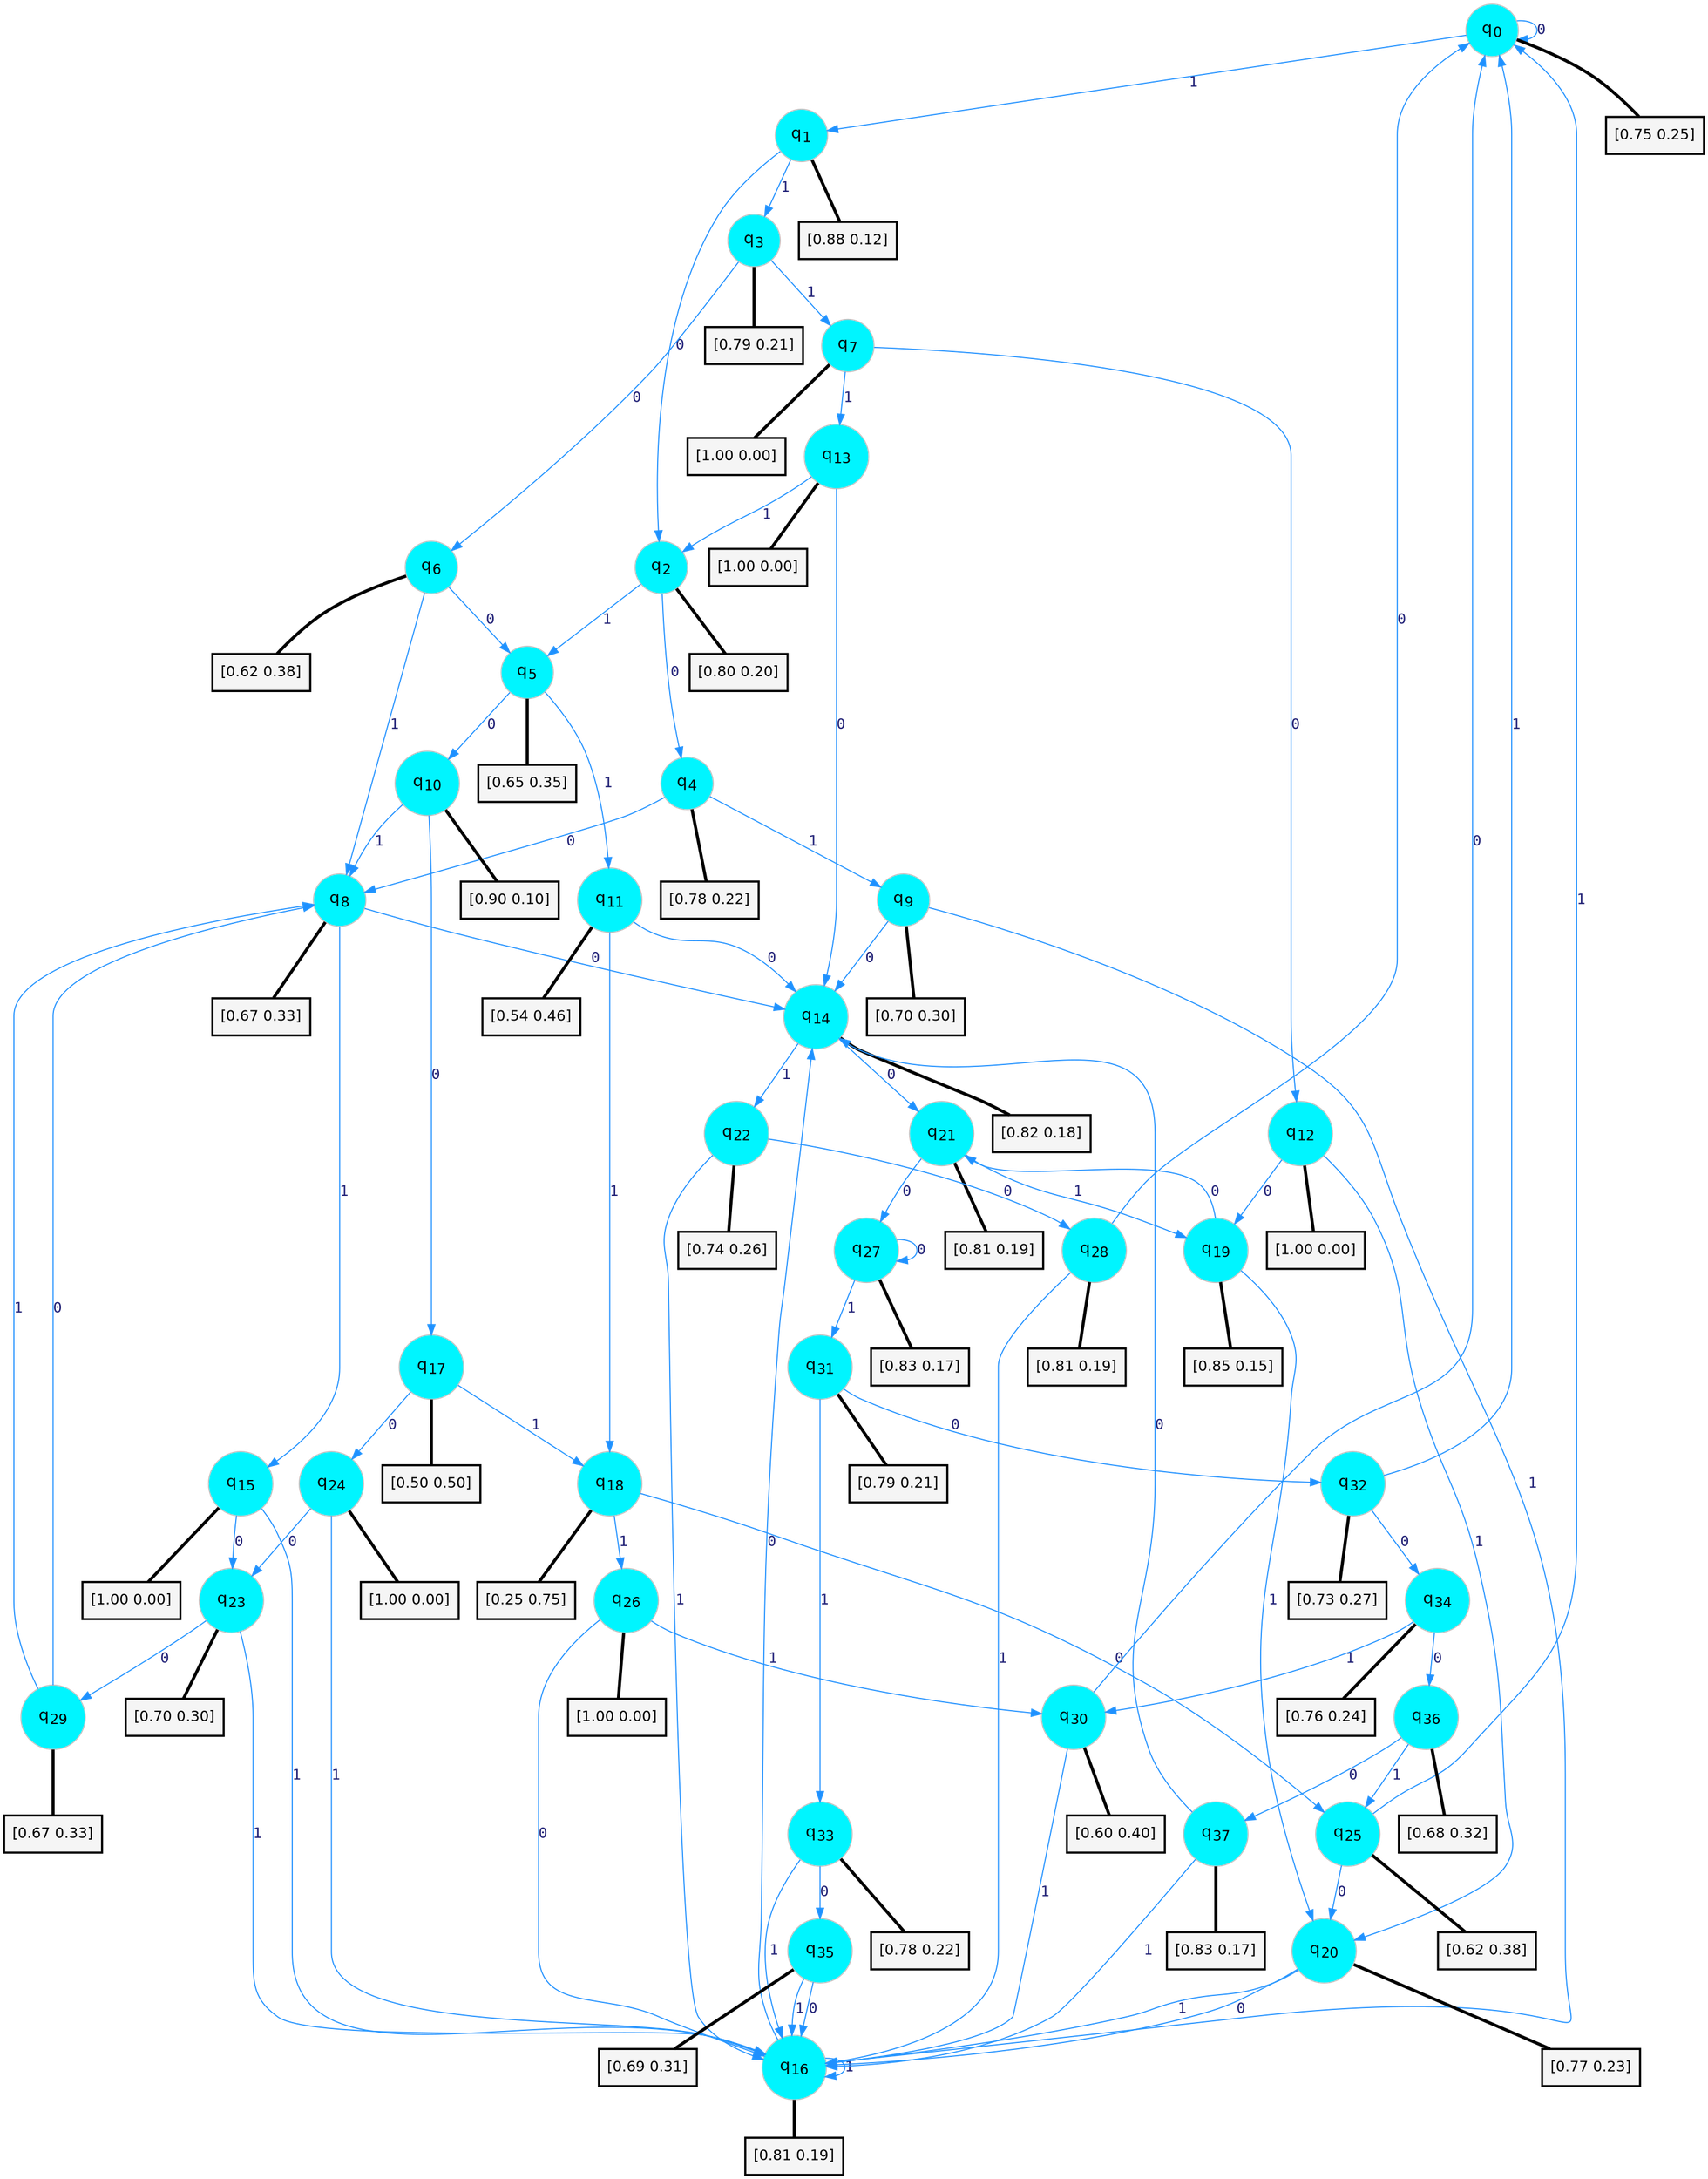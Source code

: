 digraph G {
graph [
bgcolor=transparent, dpi=300, rankdir=TD, size="40,25"];
node [
color=gray, fillcolor=turquoise1, fontcolor=black, fontname=Helvetica, fontsize=16, fontweight=bold, shape=circle, style=filled];
edge [
arrowsize=1, color=dodgerblue1, fontcolor=midnightblue, fontname=courier, fontweight=bold, penwidth=1, style=solid, weight=20];
0[label=<q<SUB>0</SUB>>];
1[label=<q<SUB>1</SUB>>];
2[label=<q<SUB>2</SUB>>];
3[label=<q<SUB>3</SUB>>];
4[label=<q<SUB>4</SUB>>];
5[label=<q<SUB>5</SUB>>];
6[label=<q<SUB>6</SUB>>];
7[label=<q<SUB>7</SUB>>];
8[label=<q<SUB>8</SUB>>];
9[label=<q<SUB>9</SUB>>];
10[label=<q<SUB>10</SUB>>];
11[label=<q<SUB>11</SUB>>];
12[label=<q<SUB>12</SUB>>];
13[label=<q<SUB>13</SUB>>];
14[label=<q<SUB>14</SUB>>];
15[label=<q<SUB>15</SUB>>];
16[label=<q<SUB>16</SUB>>];
17[label=<q<SUB>17</SUB>>];
18[label=<q<SUB>18</SUB>>];
19[label=<q<SUB>19</SUB>>];
20[label=<q<SUB>20</SUB>>];
21[label=<q<SUB>21</SUB>>];
22[label=<q<SUB>22</SUB>>];
23[label=<q<SUB>23</SUB>>];
24[label=<q<SUB>24</SUB>>];
25[label=<q<SUB>25</SUB>>];
26[label=<q<SUB>26</SUB>>];
27[label=<q<SUB>27</SUB>>];
28[label=<q<SUB>28</SUB>>];
29[label=<q<SUB>29</SUB>>];
30[label=<q<SUB>30</SUB>>];
31[label=<q<SUB>31</SUB>>];
32[label=<q<SUB>32</SUB>>];
33[label=<q<SUB>33</SUB>>];
34[label=<q<SUB>34</SUB>>];
35[label=<q<SUB>35</SUB>>];
36[label=<q<SUB>36</SUB>>];
37[label=<q<SUB>37</SUB>>];
38[label="[0.75 0.25]", shape=box,fontcolor=black, fontname=Helvetica, fontsize=14, penwidth=2, fillcolor=whitesmoke,color=black];
39[label="[0.88 0.12]", shape=box,fontcolor=black, fontname=Helvetica, fontsize=14, penwidth=2, fillcolor=whitesmoke,color=black];
40[label="[0.80 0.20]", shape=box,fontcolor=black, fontname=Helvetica, fontsize=14, penwidth=2, fillcolor=whitesmoke,color=black];
41[label="[0.79 0.21]", shape=box,fontcolor=black, fontname=Helvetica, fontsize=14, penwidth=2, fillcolor=whitesmoke,color=black];
42[label="[0.78 0.22]", shape=box,fontcolor=black, fontname=Helvetica, fontsize=14, penwidth=2, fillcolor=whitesmoke,color=black];
43[label="[0.65 0.35]", shape=box,fontcolor=black, fontname=Helvetica, fontsize=14, penwidth=2, fillcolor=whitesmoke,color=black];
44[label="[0.62 0.38]", shape=box,fontcolor=black, fontname=Helvetica, fontsize=14, penwidth=2, fillcolor=whitesmoke,color=black];
45[label="[1.00 0.00]", shape=box,fontcolor=black, fontname=Helvetica, fontsize=14, penwidth=2, fillcolor=whitesmoke,color=black];
46[label="[0.67 0.33]", shape=box,fontcolor=black, fontname=Helvetica, fontsize=14, penwidth=2, fillcolor=whitesmoke,color=black];
47[label="[0.70 0.30]", shape=box,fontcolor=black, fontname=Helvetica, fontsize=14, penwidth=2, fillcolor=whitesmoke,color=black];
48[label="[0.90 0.10]", shape=box,fontcolor=black, fontname=Helvetica, fontsize=14, penwidth=2, fillcolor=whitesmoke,color=black];
49[label="[0.54 0.46]", shape=box,fontcolor=black, fontname=Helvetica, fontsize=14, penwidth=2, fillcolor=whitesmoke,color=black];
50[label="[1.00 0.00]", shape=box,fontcolor=black, fontname=Helvetica, fontsize=14, penwidth=2, fillcolor=whitesmoke,color=black];
51[label="[1.00 0.00]", shape=box,fontcolor=black, fontname=Helvetica, fontsize=14, penwidth=2, fillcolor=whitesmoke,color=black];
52[label="[0.82 0.18]", shape=box,fontcolor=black, fontname=Helvetica, fontsize=14, penwidth=2, fillcolor=whitesmoke,color=black];
53[label="[1.00 0.00]", shape=box,fontcolor=black, fontname=Helvetica, fontsize=14, penwidth=2, fillcolor=whitesmoke,color=black];
54[label="[0.81 0.19]", shape=box,fontcolor=black, fontname=Helvetica, fontsize=14, penwidth=2, fillcolor=whitesmoke,color=black];
55[label="[0.50 0.50]", shape=box,fontcolor=black, fontname=Helvetica, fontsize=14, penwidth=2, fillcolor=whitesmoke,color=black];
56[label="[0.25 0.75]", shape=box,fontcolor=black, fontname=Helvetica, fontsize=14, penwidth=2, fillcolor=whitesmoke,color=black];
57[label="[0.85 0.15]", shape=box,fontcolor=black, fontname=Helvetica, fontsize=14, penwidth=2, fillcolor=whitesmoke,color=black];
58[label="[0.77 0.23]", shape=box,fontcolor=black, fontname=Helvetica, fontsize=14, penwidth=2, fillcolor=whitesmoke,color=black];
59[label="[0.81 0.19]", shape=box,fontcolor=black, fontname=Helvetica, fontsize=14, penwidth=2, fillcolor=whitesmoke,color=black];
60[label="[0.74 0.26]", shape=box,fontcolor=black, fontname=Helvetica, fontsize=14, penwidth=2, fillcolor=whitesmoke,color=black];
61[label="[0.70 0.30]", shape=box,fontcolor=black, fontname=Helvetica, fontsize=14, penwidth=2, fillcolor=whitesmoke,color=black];
62[label="[1.00 0.00]", shape=box,fontcolor=black, fontname=Helvetica, fontsize=14, penwidth=2, fillcolor=whitesmoke,color=black];
63[label="[0.62 0.38]", shape=box,fontcolor=black, fontname=Helvetica, fontsize=14, penwidth=2, fillcolor=whitesmoke,color=black];
64[label="[1.00 0.00]", shape=box,fontcolor=black, fontname=Helvetica, fontsize=14, penwidth=2, fillcolor=whitesmoke,color=black];
65[label="[0.83 0.17]", shape=box,fontcolor=black, fontname=Helvetica, fontsize=14, penwidth=2, fillcolor=whitesmoke,color=black];
66[label="[0.81 0.19]", shape=box,fontcolor=black, fontname=Helvetica, fontsize=14, penwidth=2, fillcolor=whitesmoke,color=black];
67[label="[0.67 0.33]", shape=box,fontcolor=black, fontname=Helvetica, fontsize=14, penwidth=2, fillcolor=whitesmoke,color=black];
68[label="[0.60 0.40]", shape=box,fontcolor=black, fontname=Helvetica, fontsize=14, penwidth=2, fillcolor=whitesmoke,color=black];
69[label="[0.79 0.21]", shape=box,fontcolor=black, fontname=Helvetica, fontsize=14, penwidth=2, fillcolor=whitesmoke,color=black];
70[label="[0.73 0.27]", shape=box,fontcolor=black, fontname=Helvetica, fontsize=14, penwidth=2, fillcolor=whitesmoke,color=black];
71[label="[0.78 0.22]", shape=box,fontcolor=black, fontname=Helvetica, fontsize=14, penwidth=2, fillcolor=whitesmoke,color=black];
72[label="[0.76 0.24]", shape=box,fontcolor=black, fontname=Helvetica, fontsize=14, penwidth=2, fillcolor=whitesmoke,color=black];
73[label="[0.69 0.31]", shape=box,fontcolor=black, fontname=Helvetica, fontsize=14, penwidth=2, fillcolor=whitesmoke,color=black];
74[label="[0.68 0.32]", shape=box,fontcolor=black, fontname=Helvetica, fontsize=14, penwidth=2, fillcolor=whitesmoke,color=black];
75[label="[0.83 0.17]", shape=box,fontcolor=black, fontname=Helvetica, fontsize=14, penwidth=2, fillcolor=whitesmoke,color=black];
0->0 [label=0];
0->1 [label=1];
0->38 [arrowhead=none, penwidth=3,color=black];
1->2 [label=0];
1->3 [label=1];
1->39 [arrowhead=none, penwidth=3,color=black];
2->4 [label=0];
2->5 [label=1];
2->40 [arrowhead=none, penwidth=3,color=black];
3->6 [label=0];
3->7 [label=1];
3->41 [arrowhead=none, penwidth=3,color=black];
4->8 [label=0];
4->9 [label=1];
4->42 [arrowhead=none, penwidth=3,color=black];
5->10 [label=0];
5->11 [label=1];
5->43 [arrowhead=none, penwidth=3,color=black];
6->5 [label=0];
6->8 [label=1];
6->44 [arrowhead=none, penwidth=3,color=black];
7->12 [label=0];
7->13 [label=1];
7->45 [arrowhead=none, penwidth=3,color=black];
8->14 [label=0];
8->15 [label=1];
8->46 [arrowhead=none, penwidth=3,color=black];
9->14 [label=0];
9->16 [label=1];
9->47 [arrowhead=none, penwidth=3,color=black];
10->17 [label=0];
10->8 [label=1];
10->48 [arrowhead=none, penwidth=3,color=black];
11->14 [label=0];
11->18 [label=1];
11->49 [arrowhead=none, penwidth=3,color=black];
12->19 [label=0];
12->20 [label=1];
12->50 [arrowhead=none, penwidth=3,color=black];
13->14 [label=0];
13->2 [label=1];
13->51 [arrowhead=none, penwidth=3,color=black];
14->21 [label=0];
14->22 [label=1];
14->52 [arrowhead=none, penwidth=3,color=black];
15->23 [label=0];
15->16 [label=1];
15->53 [arrowhead=none, penwidth=3,color=black];
16->14 [label=0];
16->16 [label=1];
16->54 [arrowhead=none, penwidth=3,color=black];
17->24 [label=0];
17->18 [label=1];
17->55 [arrowhead=none, penwidth=3,color=black];
18->25 [label=0];
18->26 [label=1];
18->56 [arrowhead=none, penwidth=3,color=black];
19->21 [label=0];
19->20 [label=1];
19->57 [arrowhead=none, penwidth=3,color=black];
20->16 [label=0];
20->16 [label=1];
20->58 [arrowhead=none, penwidth=3,color=black];
21->27 [label=0];
21->19 [label=1];
21->59 [arrowhead=none, penwidth=3,color=black];
22->28 [label=0];
22->16 [label=1];
22->60 [arrowhead=none, penwidth=3,color=black];
23->29 [label=0];
23->16 [label=1];
23->61 [arrowhead=none, penwidth=3,color=black];
24->23 [label=0];
24->16 [label=1];
24->62 [arrowhead=none, penwidth=3,color=black];
25->20 [label=0];
25->0 [label=1];
25->63 [arrowhead=none, penwidth=3,color=black];
26->16 [label=0];
26->30 [label=1];
26->64 [arrowhead=none, penwidth=3,color=black];
27->27 [label=0];
27->31 [label=1];
27->65 [arrowhead=none, penwidth=3,color=black];
28->0 [label=0];
28->16 [label=1];
28->66 [arrowhead=none, penwidth=3,color=black];
29->8 [label=0];
29->8 [label=1];
29->67 [arrowhead=none, penwidth=3,color=black];
30->0 [label=0];
30->16 [label=1];
30->68 [arrowhead=none, penwidth=3,color=black];
31->32 [label=0];
31->33 [label=1];
31->69 [arrowhead=none, penwidth=3,color=black];
32->34 [label=0];
32->0 [label=1];
32->70 [arrowhead=none, penwidth=3,color=black];
33->35 [label=0];
33->16 [label=1];
33->71 [arrowhead=none, penwidth=3,color=black];
34->36 [label=0];
34->30 [label=1];
34->72 [arrowhead=none, penwidth=3,color=black];
35->16 [label=0];
35->16 [label=1];
35->73 [arrowhead=none, penwidth=3,color=black];
36->37 [label=0];
36->25 [label=1];
36->74 [arrowhead=none, penwidth=3,color=black];
37->14 [label=0];
37->16 [label=1];
37->75 [arrowhead=none, penwidth=3,color=black];
}

